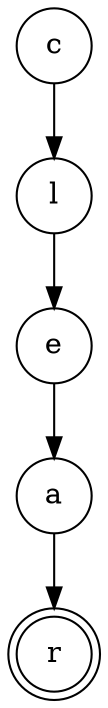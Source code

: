 digraph {   
    node [shape = doublecircle, color = black] r ;
    node [shape = circle];
    node [color= black];
    c -> l -> e -> a -> r;	
}
